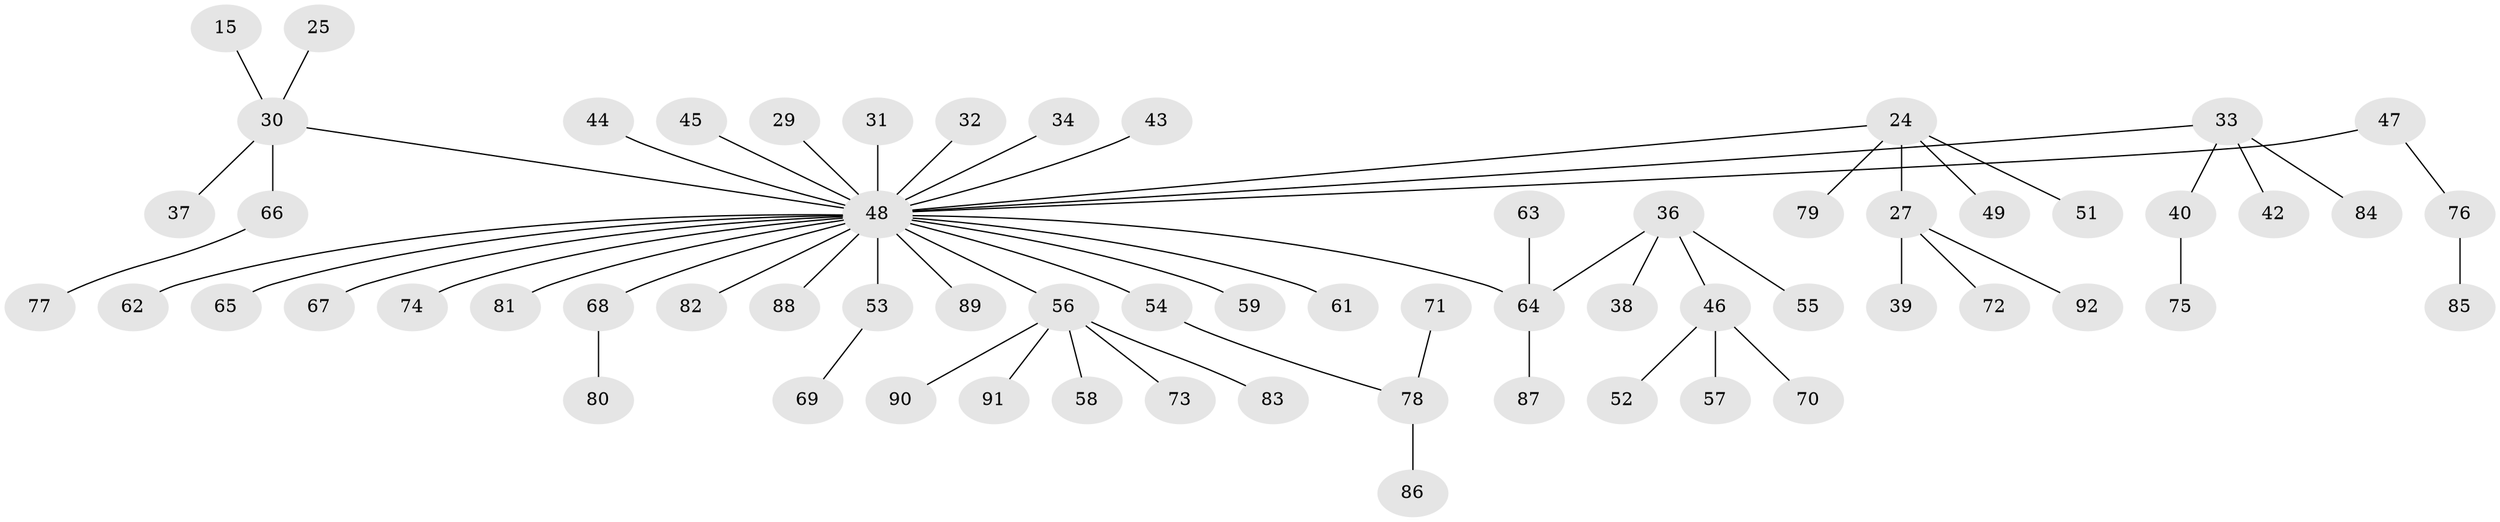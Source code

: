 // original degree distribution, {4: 0.09782608695652174, 7: 0.010869565217391304, 8: 0.010869565217391304, 5: 0.03260869565217391, 3: 0.09782608695652174, 6: 0.010869565217391304, 2: 0.16304347826086957, 1: 0.5760869565217391}
// Generated by graph-tools (version 1.1) at 2025/56/03/04/25 21:56:55]
// undirected, 64 vertices, 63 edges
graph export_dot {
graph [start="1"]
  node [color=gray90,style=filled];
  15;
  24;
  25;
  27;
  29;
  30 [super="+6"];
  31;
  32;
  33 [super="+14+22"];
  34;
  36;
  37;
  38;
  39;
  40;
  42;
  43;
  44;
  45;
  46;
  47;
  48 [super="+16+10+17+26+41"];
  49;
  51;
  52;
  53;
  54;
  55;
  56 [super="+50"];
  57;
  58;
  59;
  61;
  62;
  63;
  64 [super="+18"];
  65;
  66;
  67;
  68;
  69;
  70;
  71;
  72;
  73;
  74;
  75;
  76;
  77;
  78 [super="+60"];
  79;
  80;
  81;
  82;
  83;
  84;
  85;
  86;
  87;
  88;
  89;
  90;
  91;
  92;
  15 -- 30;
  24 -- 27;
  24 -- 49;
  24 -- 51;
  24 -- 79;
  24 -- 48;
  25 -- 30;
  27 -- 39;
  27 -- 72;
  27 -- 92;
  29 -- 48;
  30 -- 66;
  30 -- 37;
  30 -- 48;
  31 -- 48;
  32 -- 48;
  33 -- 40;
  33 -- 42;
  33 -- 84;
  33 -- 48;
  34 -- 48;
  36 -- 38;
  36 -- 46;
  36 -- 55;
  36 -- 64;
  40 -- 75;
  43 -- 48;
  44 -- 48;
  45 -- 48;
  46 -- 52;
  46 -- 57;
  46 -- 70;
  47 -- 76;
  47 -- 48;
  48 -- 54;
  48 -- 89;
  48 -- 59;
  48 -- 61;
  48 -- 53;
  48 -- 64;
  48 -- 82;
  48 -- 65;
  48 -- 67;
  48 -- 68;
  48 -- 74;
  48 -- 81;
  48 -- 88;
  48 -- 56;
  48 -- 62;
  53 -- 69;
  54 -- 78;
  56 -- 83;
  56 -- 73;
  56 -- 58;
  56 -- 90;
  56 -- 91;
  63 -- 64;
  64 -- 87;
  66 -- 77;
  68 -- 80;
  71 -- 78;
  76 -- 85;
  78 -- 86;
}
